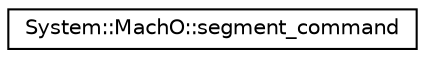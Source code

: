 digraph G
{
  edge [fontname="Helvetica",fontsize="10",labelfontname="Helvetica",labelfontsize="10"];
  node [fontname="Helvetica",fontsize="10",shape=record];
  rankdir="LR";
  Node1 [label="System::MachO::segment_command",height=0.2,width=0.4,color="black", fillcolor="white", style="filled",URL="$struct_system_1_1_mach_o_1_1segment__command.html"];
}
